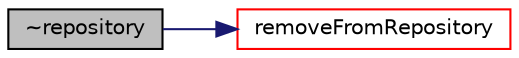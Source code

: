 digraph "~repository"
{
 // LATEX_PDF_SIZE
  edge [fontname="Helvetica",fontsize="10",labelfontname="Helvetica",labelfontsize="10"];
  node [fontname="Helvetica",fontsize="10",shape=record];
  rankdir="LR";
  Node1 [label="~repository",height=0.2,width=0.4,color="black", fillcolor="grey75", style="filled", fontcolor="black",tooltip=" "];
  Node1 -> Node2 [color="midnightblue",fontsize="10",style="solid",fontname="Helvetica"];
  Node2 [label="removeFromRepository",height=0.2,width=0.4,color="red", fillcolor="white", style="filled",URL="$classpFlow_1_1repository.html#a8cf3a283de2ba9bae531b00105de0c2e",tooltip="remove rep from the list of repositories"];
}
